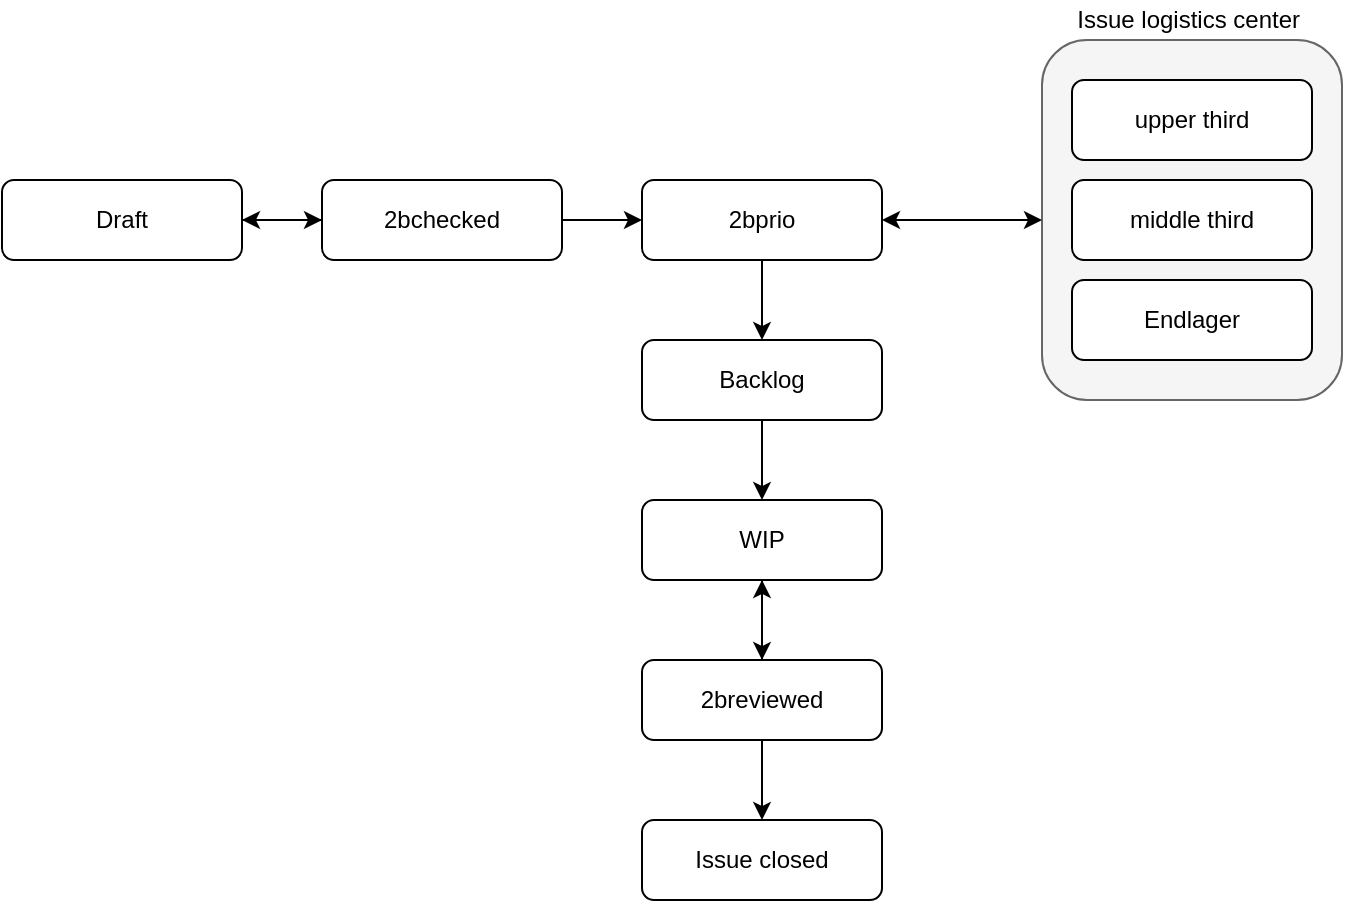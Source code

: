 <mxfile version="14.6.13" type="device"><diagram id="39IKFgrqTwvf4nepbB8n" name="Page-1"><mxGraphModel dx="1113" dy="657" grid="1" gridSize="10" guides="1" tooltips="1" connect="1" arrows="1" fold="1" page="1" pageScale="1" pageWidth="1600" pageHeight="1200" math="0" shadow="0"><root><mxCell id="0"/><mxCell id="1" parent="0"/><mxCell id="U6-UOKDDE56XwrZFhlO2-24" value="" style="rounded=1;whiteSpace=wrap;html=1;fillColor=#f5f5f5;strokeColor=#666666;fontColor=#333333;" vertex="1" parent="1"><mxGeometry x="920" y="250" width="150" height="180" as="geometry"/></mxCell><mxCell id="U6-UOKDDE56XwrZFhlO2-17" style="edgeStyle=orthogonalEdgeStyle;rounded=0;orthogonalLoop=1;jettySize=auto;html=1;" edge="1" parent="1" source="U6-UOKDDE56XwrZFhlO2-1" target="U6-UOKDDE56XwrZFhlO2-16"><mxGeometry relative="1" as="geometry"/></mxCell><mxCell id="U6-UOKDDE56XwrZFhlO2-1" value="Draft" style="rounded=1;whiteSpace=wrap;html=1;" vertex="1" parent="1"><mxGeometry x="400" y="320" width="120" height="40" as="geometry"/></mxCell><mxCell id="U6-UOKDDE56XwrZFhlO2-7" style="edgeStyle=orthogonalEdgeStyle;rounded=0;orthogonalLoop=1;jettySize=auto;html=1;" edge="1" parent="1" source="U6-UOKDDE56XwrZFhlO2-2" target="U6-UOKDDE56XwrZFhlO2-6"><mxGeometry relative="1" as="geometry"/></mxCell><mxCell id="U6-UOKDDE56XwrZFhlO2-28" style="edgeStyle=orthogonalEdgeStyle;rounded=0;orthogonalLoop=1;jettySize=auto;html=1;entryX=0;entryY=0.5;entryDx=0;entryDy=0;startArrow=classic;startFill=1;" edge="1" parent="1" source="U6-UOKDDE56XwrZFhlO2-2" target="U6-UOKDDE56XwrZFhlO2-24"><mxGeometry relative="1" as="geometry"/></mxCell><mxCell id="U6-UOKDDE56XwrZFhlO2-2" value="2bprio" style="rounded=1;whiteSpace=wrap;html=1;" vertex="1" parent="1"><mxGeometry x="720" y="320" width="120" height="40" as="geometry"/></mxCell><mxCell id="U6-UOKDDE56XwrZFhlO2-10" style="edgeStyle=orthogonalEdgeStyle;rounded=0;orthogonalLoop=1;jettySize=auto;html=1;entryX=0.5;entryY=0;entryDx=0;entryDy=0;" edge="1" parent="1" source="U6-UOKDDE56XwrZFhlO2-6" target="U6-UOKDDE56XwrZFhlO2-9"><mxGeometry relative="1" as="geometry"/></mxCell><mxCell id="U6-UOKDDE56XwrZFhlO2-6" value="Backlog" style="rounded=1;whiteSpace=wrap;html=1;" vertex="1" parent="1"><mxGeometry x="720" y="400" width="120" height="40" as="geometry"/></mxCell><mxCell id="U6-UOKDDE56XwrZFhlO2-12" style="edgeStyle=orthogonalEdgeStyle;rounded=0;orthogonalLoop=1;jettySize=auto;html=1;" edge="1" parent="1" source="U6-UOKDDE56XwrZFhlO2-9" target="U6-UOKDDE56XwrZFhlO2-11"><mxGeometry relative="1" as="geometry"/></mxCell><mxCell id="U6-UOKDDE56XwrZFhlO2-9" value="WIP" style="rounded=1;whiteSpace=wrap;html=1;" vertex="1" parent="1"><mxGeometry x="720" y="480" width="120" height="40" as="geometry"/></mxCell><mxCell id="U6-UOKDDE56XwrZFhlO2-14" style="edgeStyle=orthogonalEdgeStyle;rounded=0;orthogonalLoop=1;jettySize=auto;html=1;" edge="1" parent="1" source="U6-UOKDDE56XwrZFhlO2-11" target="U6-UOKDDE56XwrZFhlO2-13"><mxGeometry relative="1" as="geometry"/></mxCell><mxCell id="U6-UOKDDE56XwrZFhlO2-15" style="edgeStyle=orthogonalEdgeStyle;rounded=0;orthogonalLoop=1;jettySize=auto;html=1;entryX=0.5;entryY=1;entryDx=0;entryDy=0;" edge="1" parent="1" source="U6-UOKDDE56XwrZFhlO2-11" target="U6-UOKDDE56XwrZFhlO2-9"><mxGeometry relative="1" as="geometry"/></mxCell><mxCell id="U6-UOKDDE56XwrZFhlO2-11" value="2breviewed" style="rounded=1;whiteSpace=wrap;html=1;" vertex="1" parent="1"><mxGeometry x="720" y="560" width="120" height="40" as="geometry"/></mxCell><mxCell id="U6-UOKDDE56XwrZFhlO2-13" value="Issue closed" style="rounded=1;whiteSpace=wrap;html=1;" vertex="1" parent="1"><mxGeometry x="720" y="640" width="120" height="40" as="geometry"/></mxCell><mxCell id="U6-UOKDDE56XwrZFhlO2-18" style="edgeStyle=orthogonalEdgeStyle;rounded=0;orthogonalLoop=1;jettySize=auto;html=1;" edge="1" parent="1" source="U6-UOKDDE56XwrZFhlO2-16" target="U6-UOKDDE56XwrZFhlO2-2"><mxGeometry relative="1" as="geometry"/></mxCell><mxCell id="U6-UOKDDE56XwrZFhlO2-19" style="edgeStyle=orthogonalEdgeStyle;rounded=0;orthogonalLoop=1;jettySize=auto;html=1;entryX=1;entryY=0.5;entryDx=0;entryDy=0;" edge="1" parent="1" source="U6-UOKDDE56XwrZFhlO2-16" target="U6-UOKDDE56XwrZFhlO2-1"><mxGeometry relative="1" as="geometry"/></mxCell><mxCell id="U6-UOKDDE56XwrZFhlO2-16" value="2bchecked" style="rounded=1;whiteSpace=wrap;html=1;" vertex="1" parent="1"><mxGeometry x="560" y="320" width="120" height="40" as="geometry"/></mxCell><mxCell id="U6-UOKDDE56XwrZFhlO2-20" value="upper third" style="rounded=1;whiteSpace=wrap;html=1;" vertex="1" parent="1"><mxGeometry x="935" y="270" width="120" height="40" as="geometry"/></mxCell><mxCell id="U6-UOKDDE56XwrZFhlO2-21" value="middle third" style="rounded=1;whiteSpace=wrap;html=1;" vertex="1" parent="1"><mxGeometry x="935" y="320" width="120" height="40" as="geometry"/></mxCell><mxCell id="U6-UOKDDE56XwrZFhlO2-22" value="Endlager" style="rounded=1;whiteSpace=wrap;html=1;" vertex="1" parent="1"><mxGeometry x="935" y="370" width="120" height="40" as="geometry"/></mxCell><mxCell id="U6-UOKDDE56XwrZFhlO2-25" value="Issue logistics center&amp;nbsp;" style="text;html=1;strokeColor=none;fillColor=none;align=center;verticalAlign=middle;whiteSpace=wrap;rounded=0;" vertex="1" parent="1"><mxGeometry x="925" y="230" width="140" height="20" as="geometry"/></mxCell></root></mxGraphModel></diagram></mxfile>